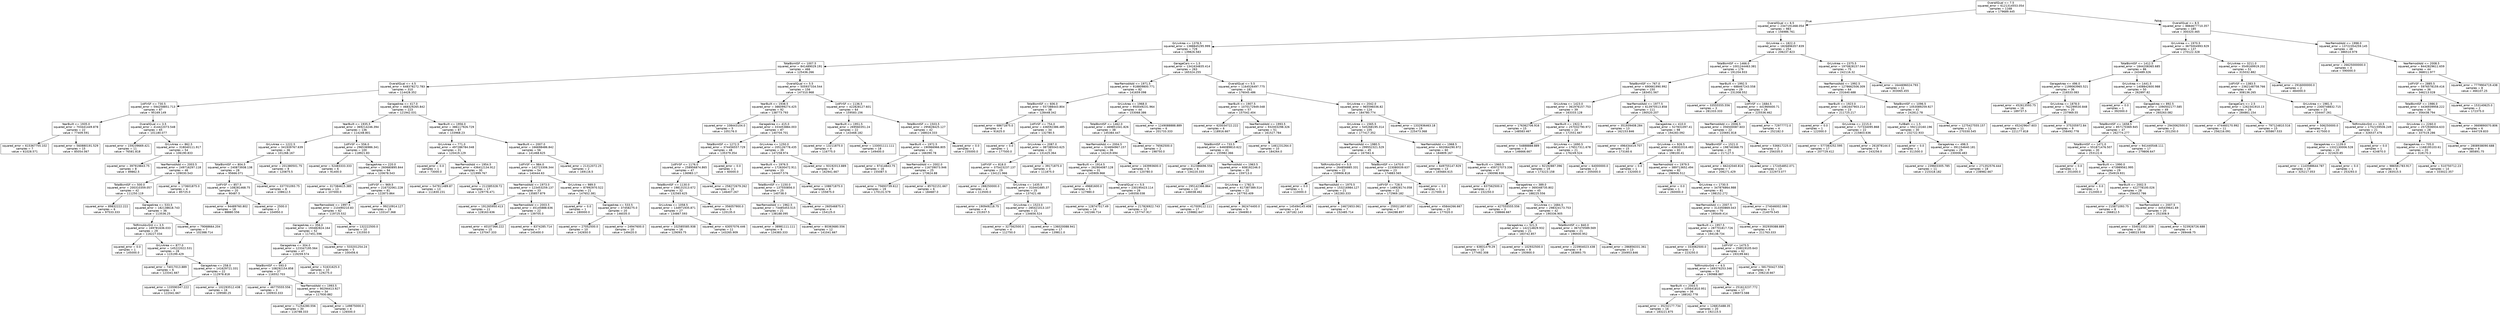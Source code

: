 digraph Tree {
node [shape=box, fontname="helvetica"] ;
edge [fontname="helvetica"] ;
0 [label="OverallQual <= 7.5\nsquared_error = 6121314553.054\nsamples = 1168\nvalue = 179689.445"] ;
1 [label="OverallQual <= 6.5\nsquared_error = 2347191468.054\nsamples = 983\nvalue = 156986.761"] ;
0 -> 1 [labeldistance=2.5, labelangle=45, headlabel="True"] ;
2 [label="GrLivArea <= 1378.5\nsquared_error = 1388845295.999\nsamples = 729\nvalue = 139826.583"] ;
1 -> 2 ;
3 [label="TotalBsmtSF <= 1007.5\nsquared_error = 841489029.191\nsamples = 466\nvalue = 125436.266"] ;
2 -> 3 ;
4 [label="OverallQual <= 4.5\nsquared_error = 648378272.783\nsamples = 310\nvalue = 114428.352"] ;
3 -> 4 ;
5 [label="1stFlrSF <= 730.5\nsquared_error = 594258851.713\nsamples = 87\nvalue = 95169.149"] ;
4 -> 5 ;
6 [label="YearBuilt <= 1935.0\nsquared_error = 703441449.878\nsamples = 22\nvalue = 77409.591"] ;
5 -> 6 ;
7 [label="squared_error = 615367755.102\nsamples = 7\nvalue = 61028.571"] ;
6 -> 7 ;
8 [label="squared_error = 560880191.529\nsamples = 15\nvalue = 85054.067"] ;
6 -> 8 ;
9 [label="OverallQual <= 3.5\nsquared_error = 414422073.548\nsamples = 65\nvalue = 101180.077"] ;
5 -> 9 ;
10 [label="squared_error = 159239669.421\nsamples = 11\nvalue = 76581.818"] ;
9 -> 10 ;
11 [label="GrLivArea <= 862.5\nsquared_error = 318040111.917\nsamples = 54\nvalue = 106190.833"] ;
9 -> 11 ;
12 [label="squared_error = 397919843.75\nsamples = 8\nvalue = 89862.5"] ;
11 -> 12 ;
13 [label="YearRemodAdd <= 2003.5\nsquared_error = 249716297.118\nsamples = 46\nvalue = 109030.543"] ;
11 -> 13 ;
14 [label="TotalBsmtSF <= 500.0\nsquared_error = 200310359.057\nsamples = 42\nvalue = 111250.119"] ;
13 -> 14 ;
15 [label="squared_error = 89832222.222\nsamples = 6\nvalue = 97533.333"] ;
14 -> 15 ;
16 [label="GarageArea <= 533.5\nsquared_error = 182138618.743\nsamples = 36\nvalue = 113536.25"] ;
14 -> 16 ;
17 [label="TotRmsAbvGrd <= 3.5\nsquared_error = 169781636.033\nsamples = 29\nvalue = 116227.034"] ;
16 -> 17 ;
18 [label="squared_error = 0.0\nsamples = 1\nvalue = 145000.0"] ;
17 -> 18 ;
19 [label="GrLivArea <= 877.0\nsquared_error = 145222022.531\nsamples = 28\nvalue = 115199.429"] ;
17 -> 19 ;
20 [label="squared_error = 74017013.889\nsamples = 6\nvalue = 123341.667"] ;
19 -> 20 ;
21 [label="GarageArea <= 258.0\nsquared_error = 141629721.331\nsamples = 22\nvalue = 112978.818"] ;
19 -> 21 ;
22 [label="squared_error = 133590347.222\nsamples = 6\nvalue = 122041.667"] ;
21 -> 22 ;
23 [label="squared_error = 102293512.438\nsamples = 16\nvalue = 109580.25"] ;
21 -> 23 ;
24 [label="squared_error = 79068664.204\nsamples = 7\nvalue = 102388.714"] ;
16 -> 24 ;
25 [label="squared_error = 173601875.0\nsamples = 4\nvalue = 85725.0"] ;
13 -> 25 ;
26 [label="GarageArea <= 417.0\nsquared_error = 468329265.842\nsamples = 223\nvalue = 121942.031"] ;
4 -> 26 ;
27 [label="YearBuilt <= 1935.5\nsquared_error = 369214246.394\nsamples = 136\nvalue = 114248.801"] ;
26 -> 27 ;
28 [label="GrLivArea <= 1222.5\nsquared_error = 341939767.639\nsamples = 36\nvalue = 101268.167"] ;
27 -> 28 ;
29 [label="TotalBsmtSF <= 804.5\nsquared_error = 240873938.138\nsamples = 28\nvalue = 95666.071"] ;
28 -> 29 ;
30 [label="1stFlrSF <= 857.5\nsquared_error = 108281468.75\nsamples = 20\nvalue = 90487.5"] ;
29 -> 30 ;
31 [label="squared_error = 94489760.802\nsamples = 18\nvalue = 88880.556"] ;
30 -> 31 ;
32 [label="squared_error = 2500.0\nsamples = 2\nvalue = 104950.0"] ;
30 -> 32 ;
33 [label="squared_error = 337701093.75\nsamples = 8\nvalue = 108612.5"] ;
29 -> 33 ;
34 [label="squared_error = 201380501.75\nsamples = 8\nvalue = 120875.5"] ;
28 -> 34 ;
35 [label="1stFlrSF <= 556.0\nsquared_error = 296536986.341\nsamples = 100\nvalue = 118921.83"] ;
27 -> 35 ;
36 [label="squared_error = 52483333.333\nsamples = 6\nvalue = 91400.0"] ;
35 -> 36 ;
37 [label="GarageArea <= 220.0\nsquared_error = 260680895.844\nsamples = 94\nvalue = 120678.543"] ;
35 -> 37 ;
38 [label="squared_error = 317384615.385\nsamples = 13\nvalue = 107000.0"] ;
37 -> 38 ;
39 [label="1stFlrSF <= 969.5\nsquared_error = 216732061.228\nsamples = 81\nvalue = 122873.864"] ;
37 -> 39 ;
40 [label="YearRemodAdd <= 1997.5\nsquared_error = 210490210.83\nsamples = 62\nvalue = 119725.532"] ;
39 -> 40 ;
41 [label="GarageArea <= 356.0\nsquared_error = 193482824.164\nsamples = 52\nvalue = 117451.596"] ;
40 -> 41 ;
42 [label="GarageArea <= 304.0\nsquared_error = 123347195.564\nsamples = 47\nvalue = 119259.574"] ;
41 -> 42 ;
43 [label="TotalBsmtSF <= 593.0\nsquared_error = 108292154.858\nsamples = 37\nvalue = 116552.703"] ;
42 -> 43 ;
44 [label="squared_error = 46775555.556\nsamples = 3\nvalue = 100933.333"] ;
43 -> 44 ;
45 [label="YearRemodAdd <= 1993.5\nsquared_error = 90294413.927\nsamples = 34\nvalue = 117930.882"] ;
43 -> 45 ;
46 [label="squared_error = 71254280.556\nsamples = 30\nvalue = 116788.333"] ;
45 -> 46 ;
47 [label="squared_error = 149875000.0\nsamples = 4\nvalue = 126500.0"] ;
45 -> 47 ;
48 [label="squared_error = 51631625.0\nsamples = 10\nvalue = 129275.0"] ;
42 -> 48 ;
49 [label="squared_error = 533201254.24\nsamples = 5\nvalue = 100456.6"] ;
41 -> 49 ;
50 [label="squared_error = 132222500.0\nsamples = 10\nvalue = 131550.0"] ;
40 -> 50 ;
51 [label="squared_error = 99210914.127\nsamples = 19\nvalue = 133147.368"] ;
39 -> 51 ;
52 [label="YearBuilt <= 1956.0\nsquared_error = 386117926.729\nsamples = 87\nvalue = 133968.23"] ;
26 -> 52 ;
53 [label="GrLivArea <= 771.0\nsquared_error = 497286784.048\nsamples = 31\nvalue = 120419.129"] ;
52 -> 53 ;
54 [label="squared_error = 0.0\nsamples = 1\nvalue = 73000.0"] ;
53 -> 54 ;
55 [label="YearRemodAdd <= 1954.5\nsquared_error = 436412134.912\nsamples = 30\nvalue = 121999.767"] ;
53 -> 55 ;
56 [label="squared_error = 547911489.87\nsamples = 13\nvalue = 111830.231"] ;
55 -> 56 ;
57 [label="squared_error = 211585328.72\nsamples = 17\nvalue = 129776.471"] ;
55 -> 57 ;
58 [label="YearBuilt <= 2007.0\nsquared_error = 166698486.842\nsamples = 56\nvalue = 141468.625"] ;
52 -> 58 ;
59 [label="1stFlrSF <= 984.0\nsquared_error = 142723306.344\nsamples = 54\nvalue = 140444.63"] ;
58 -> 59 ;
60 [label="YearRemodAdd <= 1973.0\nsquared_error = 123453259.137\nsamples = 33\nvalue = 135857.879"] ;
59 -> 60 ;
61 [label="squared_error = 191265950.413\nsamples = 11\nvalue = 128163.636"] ;
60 -> 61 ;
62 [label="YearRemodAdd <= 2003.5\nsquared_error = 45145888.636\nsamples = 22\nvalue = 139705.0"] ;
60 -> 62 ;
63 [label="squared_error = 40107366.222\nsamples = 15\nvalue = 137047.333"] ;
62 -> 63 ;
64 [label="squared_error = 8374285.714\nsamples = 7\nvalue = 145400.0"] ;
62 -> 64 ;
65 [label="GrLivArea <= 989.0\nsquared_error = 87992970.522\nsamples = 21\nvalue = 147652.381"] ;
59 -> 65 ;
66 [label="squared_error = 0.0\nsamples = 1\nvalue = 180000.0"] ;
65 -> 66 ;
67 [label="GarageArea <= 533.5\nsquared_error = 37458275.0\nsamples = 20\nvalue = 146035.0"] ;
65 -> 67 ;
68 [label="squared_error = 27052500.0\nsamples = 10\nvalue = 142650.0"] ;
67 -> 68 ;
69 [label="squared_error = 24947600.0\nsamples = 10\nvalue = 149420.0"] ;
67 -> 69 ;
70 [label="squared_error = 21312072.25\nsamples = 2\nvalue = 169116.5"] ;
58 -> 70 ;
71 [label="OverallQual <= 5.5\nsquared_error = 505937334.544\nsamples = 156\nvalue = 147310.968"] ;
3 -> 71 ;
72 [label="YearBuilt <= 1938.5\nsquared_error = 386099274.425\nsamples = 92\nvalue = 138773.793"] ;
71 -> 72 ;
73 [label="squared_error = 108443104.0\nsamples = 5\nvalue = 105176.0"] ;
72 -> 73 ;
74 [label="GarageArea <= 415.0\nsquared_error = 333453884.003\nsamples = 87\nvalue = 140704.701"] ;
72 -> 74 ;
75 [label="TotalBsmtSF <= 1272.5\nsquared_error = 374456557.729\nsamples = 48\nvalue = 135379.354"] ;
74 -> 75 ;
76 [label="1stFlrSF <= 1176.0\nsquared_error = 258956874.865\nsamples = 47\nvalue = 136983.17"] ;
75 -> 76 ;
77 [label="TotalBsmtSF <= 1130.0\nsquared_error = 198131513.672\nsamples = 32\nvalue = 132565.625"] ;
76 -> 77 ;
78 [label="GrLivArea <= 1058.5\nsquared_error = 134971935.871\nsamples = 27\nvalue = 134867.593"] ;
77 -> 78 ;
79 [label="squared_error = 102585585.938\nsamples = 16\nvalue = 129093.75"] ;
78 -> 79 ;
80 [label="squared_error = 63057076.446\nsamples = 11\nvalue = 143265.909"] ;
78 -> 80 ;
81 [label="squared_error = 356057900.0\nsamples = 5\nvalue = 120135.0"] ;
77 -> 81 ;
82 [label="squared_error = 258272679.262\nsamples = 15\nvalue = 146407.267"] ;
76 -> 82 ;
83 [label="squared_error = 0.0\nsamples = 1\nvalue = 60000.0"] ;
75 -> 83 ;
84 [label="GrLivArea <= 1250.0\nsquared_error = 205126778.435\nsamples = 39\nvalue = 147258.974"] ;
74 -> 84 ;
85 [label="YearBuilt <= 1976.5\nsquared_error = 172630472.911\nsamples = 33\nvalue = 144407.576"] ;
84 -> 85 ;
86 [label="TotalBsmtSF <= 1150.0\nsquared_error = 137550856.0\nsamples = 25\nvalue = 140738.0"] ;
85 -> 86 ;
87 [label="YearRemodAdd <= 1962.5\nsquared_error = 73485453.515\nsamples = 21\nvalue = 138188.095"] ;
86 -> 87 ;
88 [label="squared_error = 38981111.111\nsamples = 9\nvalue = 134383.333"] ;
87 -> 88 ;
89 [label="squared_error = 80363680.556\nsamples = 12\nvalue = 141041.667"] ;
87 -> 89 ;
90 [label="squared_error = 260546875.0\nsamples = 4\nvalue = 154125.0"] ;
86 -> 90 ;
91 [label="squared_error = 108671875.0\nsamples = 8\nvalue = 155875.0"] ;
85 -> 91 ;
92 [label="squared_error = 93192013.889\nsamples = 6\nvalue = 162941.667"] ;
84 -> 92 ;
93 [label="1stFlrSF <= 1136.5\nsquared_error = 422828127.601\nsamples = 64\nvalue = 159583.156"] ;
71 -> 93 ;
94 [label="YearBuilt <= 1951.5\nsquared_error = 269560351.24\nsamples = 22\nvalue = 143468.182"] ;
93 -> 94 ;
95 [label="squared_error = 13211875.0\nsamples = 4\nvalue = 116775.0"] ;
94 -> 95 ;
96 [label="squared_error = 133001111.111\nsamples = 18\nvalue = 149400.0"] ;
94 -> 96 ;
97 [label="TotalBsmtSF <= 1503.5\nsquared_error = 295828425.127\nsamples = 42\nvalue = 168024.333"] ;
93 -> 97 ;
98 [label="YearBuilt <= 1972.5\nsquared_error = 190966966.805\nsamples = 41\nvalue = 166390.78"] ;
97 -> 98 ;
99 [label="squared_error = 97414843.75\nsamples = 16\nvalue = 155087.5"] ;
98 -> 99 ;
100 [label="YearRemodAdd <= 2002.0\nsquared_error = 116739073.946\nsamples = 25\nvalue = 173624.88"] ;
98 -> 100 ;
101 [label="squared_error = 75693739.612\nsamples = 19\nvalue = 170131.579"] ;
100 -> 101 ;
102 [label="squared_error = 85702151.667\nsamples = 6\nvalue = 184687.0"] ;
100 -> 102 ;
103 [label="squared_error = 0.0\nsamples = 1\nvalue = 235000.0"] ;
97 -> 103 ;
104 [label="GarageCars <= 1.5\nsquared_error = 1341634835.414\nsamples = 263\nvalue = 165324.255"] ;
2 -> 104 ;
105 [label="YearRemodAdd <= 1971.5\nsquared_error = 918809800.771\nsamples = 82\nvalue = 141659.098"] ;
104 -> 105 ;
106 [label="TotalBsmtSF <= 606.0\nsquared_error = 557388443.804\nsamples = 38\nvalue = 128448.342"] ;
105 -> 106 ;
107 [label="squared_error = 68671875.0\nsamples = 4\nvalue = 91625.0"] ;
106 -> 107 ;
108 [label="1stFlrSF <= 754.0\nsquared_error = 436592386.485\nsamples = 34\nvalue = 132780.5"] ;
106 -> 108 ;
109 [label="squared_error = 0.0\nsamples = 1\nvalue = 177500.0"] ;
108 -> 109 ;
110 [label="GrLivArea <= 2087.0\nsquared_error = 387385043.625\nsamples = 33\nvalue = 131425.364"] ;
108 -> 110 ;
111 [label="1stFlrSF <= 818.0\nsquared_error = 375423237.137\nsamples = 29\nvalue = 134121.966"] ;
110 -> 111 ;
112 [label="squared_error = 288250000.0\nsamples = 4\nvalue = 113500.0"] ;
111 -> 112 ;
113 [label="GrLivArea <= 1435.5\nsquared_error = 310441685.37\nsamples = 25\nvalue = 137421.48"] ;
111 -> 113 ;
114 [label="squared_error = 190949218.75\nsamples = 4\nvalue = 151937.5"] ;
113 -> 114 ;
115 [label="GrLivArea <= 1523.0\nsquared_error = 285421013.107\nsamples = 21\nvalue = 134656.524"] ;
113 -> 115 ;
116 [label="squared_error = 327562500.0\nsamples = 4\nvalue = 112750.0"] ;
115 -> 116 ;
117 [label="squared_error = 136020088.941\nsamples = 17\nvalue = 139811.0"] ;
115 -> 117 ;
118 [label="squared_error = 39171875.0\nsamples = 4\nvalue = 111875.0"] ;
110 -> 118 ;
119 [label="GrLivArea <= 1968.0\nsquared_error = 950049231.964\nsamples = 44\nvalue = 153068.386"] ;
105 -> 119 ;
120 [label="TotalBsmtSF <= 1462.0\nsquared_error = 469851041.826\nsamples = 38\nvalue = 145384.447"] ;
119 -> 120 ;
121 [label="YearRemodAdd <= 2004.5\nsquared_error = 324694967.157\nsamples = 36\nvalue = 142419.694"] ;
120 -> 121 ;
122 [label="YearBuilt <= 1914.5\nsquared_error = 262904087.128\nsamples = 31\nvalue = 145909.968"] ;
121 -> 122 ;
123 [label="squared_error = 49681600.0\nsamples = 5\nvalue = 127980.0"] ;
122 -> 123 ;
124 [label="OverallQual <= 5.5\nsquared_error = 230195423.114\nsamples = 26\nvalue = 149358.038"] ;
122 -> 124 ;
125 [label="squared_error = 128747517.49\nsamples = 14\nvalue = 142166.714"] ;
124 -> 125 ;
126 [label="squared_error = 217826922.743\nsamples = 12\nvalue = 157747.917"] ;
124 -> 126 ;
127 [label="squared_error = 163993600.0\nsamples = 5\nvalue = 120780.0"] ;
121 -> 127 ;
128 [label="squared_error = 76562500.0\nsamples = 2\nvalue = 198750.0"] ;
120 -> 128 ;
129 [label="squared_error = 1249088888.889\nsamples = 6\nvalue = 201733.333"] ;
119 -> 129 ;
130 [label="OverallQual <= 5.5\nsquared_error = 1164526497.775\nsamples = 181\nvalue = 176045.486"] ;
104 -> 130 ;
131 [label="YearBuilt <= 1907.5\nsquared_error = 1070172949.048\nsamples = 57\nvalue = 157042.404"] ;
130 -> 131 ;
132 [label="squared_error = 620034722.222\nsamples = 6\nvalue = 118916.667"] ;
131 -> 132 ;
133 [label="YearRemodAdd <= 1993.5\nsquared_error = 932003298.326\nsamples = 51\nvalue = 161527.784"] ;
131 -> 133 ;
134 [label="TotalBsmtSF <= 733.5\nsquared_error = 646089810.622\nsamples = 41\nvalue = 155982.366"] ;
133 -> 134 ;
135 [label="squared_error = 312386696.556\nsamples = 6\nvalue = 134220.333"] ;
134 -> 135 ;
136 [label="YearRemodAdd <= 1963.5\nsquared_error = 608192246.0\nsamples = 35\nvalue = 159713.0"] ;
134 -> 136 ;
137 [label="squared_error = 295142366.864\nsamples = 13\nvalue = 146038.462"] ;
136 -> 137 ;
138 [label="GrLivArea <= 1782.5\nsquared_error = 617387389.514\nsamples = 22\nvalue = 167793.409"] ;
136 -> 138 ;
139 [label="squared_error = 417009112.111\nsamples = 17\nvalue = 159882.647"] ;
138 -> 139 ;
140 [label="squared_error = 362474400.0\nsamples = 5\nvalue = 194690.0"] ;
138 -> 140 ;
141 [label="squared_error = 1461231264.0\nsamples = 10\nvalue = 184264.0"] ;
133 -> 141 ;
142 [label="GrLivArea <= 2042.0\nsquared_error = 965596036.82\nsamples = 124\nvalue = 184780.774"] ;
130 -> 142 ;
143 [label="GrLivArea <= 1565.5\nsquared_error = 545268195.314\nsamples = 105\nvalue = 177417.352"] ;
142 -> 143 ;
144 [label="YearRemodAdd <= 1980.5\nsquared_error = 299552321.529\nsamples = 45\nvalue = 167561.6"] ;
143 -> 144 ;
145 [label="TotRmsAbvGrd <= 5.5\nsquared_error = 264856885.331\nsamples = 22\nvalue = 159906.818"] ;
144 -> 145 ;
146 [label="squared_error = 0.0\nsamples = 1\nvalue = 110000.0"] ;
145 -> 146 ;
147 [label="YearRemodAdd <= 1975.5\nsquared_error = 153216984.127\nsamples = 21\nvalue = 162283.333"] ;
145 -> 147 ;
148 [label="squared_error = 145494145.408\nsamples = 14\nvalue = 167182.143"] ;
147 -> 148 ;
149 [label="squared_error = 24672653.061\nsamples = 7\nvalue = 152485.714"] ;
147 -> 149 ;
150 [label="TotalBsmtSF <= 1470.0\nsquared_error = 223080039.637\nsamples = 23\nvalue = 174883.565"] ;
144 -> 150 ;
151 [label="1stFlrSF <= 728.5\nsquared_error = 148928174.058\nsamples = 22\nvalue = 172969.182"] ;
150 -> 151 ;
152 [label="squared_error = 259311807.837\nsamples = 7\nvalue = 164288.857"] ;
151 -> 152 ;
153 [label="squared_error = 45844266.667\nsamples = 15\nvalue = 177020.0"] ;
151 -> 153 ;
154 [label="squared_error = 0.0\nsamples = 1\nvalue = 217000.0"] ;
150 -> 154 ;
155 [label="YearRemodAdd <= 1968.5\nsquared_error = 602064290.972\nsamples = 60\nvalue = 184809.167"] ;
143 -> 155 ;
156 [label="squared_error = 649755147.929\nsamples = 13\nvalue = 165684.615"] ;
155 -> 156 ;
157 [label="YearBuilt <= 1960.5\nsquared_error = 459727073.336\nsamples = 47\nvalue = 190098.936"] ;
155 -> 157 ;
158 [label="squared_error = 637562500.0\nsamples = 2\nvalue = 232250.0"] ;
157 -> 158 ;
159 [label="GarageArea <= 389.0\nsquared_error = 369348735.802\nsamples = 45\nvalue = 188225.556"] ;
157 -> 159 ;
160 [label="squared_error = 427555555.556\nsamples = 3\nvalue = 158666.667"] ;
159 -> 160 ;
161 [label="GrLivArea <= 1684.5\nsquared_error = 298324173.753\nsamples = 42\nvalue = 190336.905"] ;
159 -> 161 ;
162 [label="GarageArea <= 521.5\nsquared_error = 142214829.932\nsamples = 21\nvalue = 183742.857"] ;
161 -> 162 ;
163 [label="squared_error = 63831479.29\nsamples = 13\nvalue = 177492.308"] ;
162 -> 163 ;
164 [label="squared_error = 102932500.0\nsamples = 8\nvalue = 193900.0"] ;
162 -> 164 ;
165 [label="TotalBsmtSF <= 840.0\nsquared_error = 367470589.569\nsamples = 21\nvalue = 196930.952"] ;
161 -> 165 ;
166 [label="squared_error = 223904023.438\nsamples = 8\nvalue = 183893.75"] ;
165 -> 166 ;
167 [label="squared_error = 286856331.361\nsamples = 13\nvalue = 204953.846"] ;
165 -> 167 ;
168 [label="squared_error = 1332936463.18\nsamples = 19\nvalue = 225473.368"] ;
142 -> 168 ;
169 [label="GrLivArea <= 1822.0\nsquared_error = 1826896357.839\nsamples = 254\nvalue = 206237.823"] ;
1 -> 169 ;
170 [label="TotalBsmtSF <= 1466.0\nsquared_error = 1001244463.381\nsamples = 179\nvalue = 191204.933"] ;
169 -> 170 ;
171 [label="TotalBsmtSF <= 767.0\nsquared_error = 690661990.992\nsamples = 150\nvalue = 183451.567"] ;
170 -> 171 ;
172 [label="GrLivArea <= 1423.0\nsquared_error = 361976157.753\nsamples = 39\nvalue = 163333.128"] ;
171 -> 172 ;
173 [label="squared_error = 176362706.916\nsamples = 15\nvalue = 148583.467"] ;
172 -> 173 ;
174 [label="YearBuilt <= 1922.5\nsquared_error = 257032790.972\nsamples = 24\nvalue = 172551.667"] ;
172 -> 174 ;
175 [label="squared_error = 54888888.889\nsamples = 3\nvalue = 146666.667"] ;
174 -> 175 ;
176 [label="GrLivArea <= 1690.5\nsquared_error = 176517311.678\nsamples = 21\nvalue = 176249.524"] ;
174 -> 176 ;
177 [label="squared_error = 92192887.396\nsamples = 19\nvalue = 173223.158"] ;
176 -> 177 ;
178 [label="squared_error = 64000000.0\nsamples = 2\nvalue = 205000.0"] ;
176 -> 178 ;
179 [label="YearRemodAdd <= 1977.5\nsquared_error = 613970513.858\nsamples = 111\nvalue = 190520.207"] ;
171 -> 179 ;
180 [label="squared_error = 351939408.284\nsamples = 13\nvalue = 162153.846"] ;
179 -> 180 ;
181 [label="GarageArea <= 410.0\nsquared_error = 527831097.41\nsamples = 98\nvalue = 194283.092"] ;
179 -> 181 ;
182 [label="squared_error = 496434419.707\nsamples = 15\nvalue = 173160.6"] ;
181 -> 182 ;
183 [label="GrLivArea <= 926.5\nsquared_error = 438302016.483\nsamples = 83\nvalue = 198100.41"] ;
181 -> 183 ;
184 [label="squared_error = 0.0\nsamples = 1\nvalue = 132000.0"] ;
183 -> 184 ;
185 [label="YearRemodAdd <= 1979.5\nsquared_error = 389713652.494\nsamples = 82\nvalue = 198906.512"] ;
183 -> 185 ;
186 [label="squared_error = 0.0\nsamples = 1\nvalue = 260000.0"] ;
185 -> 186 ;
187 [label="GrLivArea <= 1730.5\nsquared_error = 347876864.988\nsamples = 81\nvalue = 198152.272"] ;
185 -> 187 ;
188 [label="YearRemodAdd <= 2007.5\nsquared_error = 313350869.043\nsamples = 70\nvalue = 195649.414"] ;
187 -> 188 ;
189 [label="YearBuilt <= 1957.5\nsquared_error = 287701817.726\nsamples = 64\nvalue = 194138.734"] ;
188 -> 189 ;
190 [label="squared_error = 333062500.0\nsamples = 2\nvalue = 223250.0"] ;
189 -> 190 ;
191 [label="1stFlrSF <= 1475.5\nsquared_error = 258019105.643\nsamples = 62\nvalue = 193199.661"] ;
189 -> 191 ;
192 [label="TotRmsAbvGrd <= 6.5\nsquared_error = 169376253.346\nsamples = 53\nvalue = 190988.887"] ;
191 -> 192 ;
193 [label="YearBuilt <= 2003.5\nsquared_error = 105641810.951\nsamples = 36\nvalue = 188162.778"] ;
192 -> 193 ;
194 [label="squared_error = 35232177.734\nsamples = 16\nvalue = 183221.875"] ;
193 -> 194 ;
195 [label="squared_error = 126815488.35\nsamples = 20\nvalue = 192115.5"] ;
193 -> 195 ;
196 [label="squared_error = 251613237.772\nsamples = 17\nvalue = 196973.588"] ;
192 -> 196 ;
197 [label="squared_error = 581750427.556\nsamples = 9\nvalue = 206218.667"] ;
191 -> 197 ;
198 [label="squared_error = 302939388.889\nsamples = 6\nvalue = 211763.333"] ;
188 -> 198 ;
199 [label="squared_error = 274046002.066\nsamples = 11\nvalue = 214079.545"] ;
187 -> 199 ;
200 [label="YearBuilt <= 1992.5\nsquared_error = 688467243.558\nsamples = 29\nvalue = 231308.552"] ;
170 -> 200 ;
201 [label="squared_error = 33555555.556\nsamples = 3\nvalue = 281333.333"] ;
200 -> 201 ;
202 [label="1stFlrSF <= 1684.5\nsquared_error = 441969400.71\nsamples = 26\nvalue = 225536.462"] ;
200 -> 202 ;
203 [label="YearRemodAdd <= 2006.5\nsquared_error = 356500087.603\nsamples = 22\nvalue = 220691.818"] ;
202 -> 203 ;
204 [label="TotalBsmtSF <= 1521.0\nsquared_error = 198740368.75\nsamples = 20\nvalue = 217127.5"] ;
203 -> 204 ;
205 [label="squared_error = 66242040.816\nsamples = 7\nvalue = 206271.429"] ;
204 -> 205 ;
206 [label="squared_error = 172454852.071\nsamples = 13\nvalue = 222973.077"] ;
204 -> 206 ;
207 [label="squared_error = 536617225.0\nsamples = 2\nvalue = 256335.0"] ;
203 -> 207 ;
208 [label="squared_error = 72977772.0\nsamples = 4\nvalue = 252182.0"] ;
202 -> 208 ;
209 [label="GrLivArea <= 2375.5\nsquared_error = 1970828157.044\nsamples = 75\nvalue = 242116.32"] ;
169 -> 209 ;
210 [label="YearRemodAdd <= 1992.5\nsquared_error = 1278662506.309\nsamples = 64\nvalue = 231640.688"] ;
209 -> 210 ;
211 [label="YearBuilt <= 1923.0\nsquared_error = 1061647903.214\nsamples = 23\nvalue = 211725.217"] ;
210 -> 211 ;
212 [label="squared_error = 0.0\nsamples = 1\nvalue = 122000.0"] ;
211 -> 212 ;
213 [label="GrLivArea <= 2215.0\nsquared_error = 727334095.868\nsamples = 22\nvalue = 215803.636"] ;
211 -> 213 ;
214 [label="squared_error = 577383252.595\nsamples = 17\nvalue = 207729.412"] ;
213 -> 214 ;
215 [label="squared_error = 261878144.0\nsamples = 5\nvalue = 243256.0"] ;
213 -> 215 ;
216 [label="TotalBsmtSF <= 1096.5\nsquared_error = 1053089259.927\nsamples = 41\nvalue = 242812.78"] ;
210 -> 216 ;
217 [label="FullBath <= 1.5\nsquared_error = 592110160.196\nsamples = 30\nvalue = 232722.933"] ;
216 -> 217 ;
218 [label="squared_error = 0.0\nsamples = 1\nvalue = 311500.0"] ;
217 -> 218 ;
219 [label="GarageArea <= 498.5\nsquared_error = 391154640.181\nsamples = 29\nvalue = 230006.483"] ;
217 -> 219 ;
220 [label="squared_error = 239603305.785\nsamples = 11\nvalue = 215318.182"] ;
219 -> 220 ;
221 [label="squared_error = 271352576.444\nsamples = 18\nvalue = 238982.667"] ;
219 -> 221 ;
222 [label="squared_error = 1275427555.157\nsamples = 11\nvalue = 270330.545"] ;
216 -> 222 ;
223 [label="squared_error = 1644696024.793\nsamples = 11\nvalue = 303065.455"] ;
209 -> 223 ;
224 [label="OverallQual <= 8.5\nsquared_error = 8884677710.357\nsamples = 185\nvalue = 300320.465"] ;
0 -> 224 [labeldistance=2.5, labelangle=-45, headlabel="False"] ;
225 [label="GrLivArea <= 1970.5\nsquared_error = 3675004993.929\nsamples = 137\nvalue = 270122.328"] ;
224 -> 225 ;
226 [label="TotalBsmtSF <= 1412.5\nsquared_error = 1844208365.685\nsamples = 86\nvalue = 243489.326"] ;
225 -> 226 ;
227 [label="GarageArea <= 496.0\nsquared_error = 1199063965.521\nsamples = 36\nvalue = 216533.083"] ;
226 -> 227 ;
228 [label="squared_error = 452613593.75\nsamples = 16\nvalue = 189737.5"] ;
227 -> 228 ;
229 [label="GrLivArea <= 1878.0\nsquared_error = 762299530.848\nsamples = 20\nvalue = 237969.55"] ;
227 -> 229 ;
230 [label="squared_error = 452429647.603\nsamples = 11\nvalue = 221177.818"] ;
229 -> 230 ;
231 [label="squared_error = 375205972.84\nsamples = 9\nvalue = 258492.778"] ;
229 -> 231 ;
232 [label="GrLivArea <= 1441.5\nsquared_error = 1408842600.988\nsamples = 50\nvalue = 262897.82"] ;
226 -> 232 ;
233 [label="squared_error = 0.0\nsamples = 1\nvalue = 392000.0"] ;
232 -> 233 ;
234 [label="GarageArea <= 892.5\nsquared_error = 1090502177.585\nsamples = 49\nvalue = 260263.082"] ;
232 -> 234 ;
235 [label="TotalBsmtSF <= 1658.5\nsquared_error = 857170369.945\nsamples = 47\nvalue = 262774.277"] ;
234 -> 235 ;
236 [label="TotalBsmtSF <= 1471.0\nsquared_error = 551871476.507\nsamples = 30\nvalue = 253122.6"] ;
235 -> 236 ;
237 [label="squared_error = 0.0\nsamples = 1\nvalue = 201000.0"] ;
236 -> 237 ;
238 [label="YearBuilt <= 1990.0\nsquared_error = 473989561.995\nsamples = 29\nvalue = 254919.931"] ;
236 -> 238 ;
239 [label="squared_error = 0.0\nsamples = 1\nvalue = 212000.0"] ;
238 -> 239 ;
240 [label="YearBuilt <= 2002.5\nsquared_error = 422778100.026\nsamples = 28\nvalue = 256452.786"] ;
238 -> 240 ;
241 [label="squared_error = 215871093.75\nsamples = 8\nvalue = 266812.5"] ;
240 -> 241 ;
242 [label="YearRemodAdd <= 2007.5\nsquared_error = 445439641.69\nsamples = 20\nvalue = 252308.9"] ;
240 -> 242 ;
243 [label="squared_error = 334013352.309\nsamples = 16\nvalue = 248023.938"] ;
242 -> 243 ;
244 [label="squared_error = 523926726.688\nsamples = 4\nvalue = 269448.75"] ;
242 -> 244 ;
245 [label="squared_error = 941440548.111\nsamples = 17\nvalue = 279806.647"] ;
235 -> 245 ;
246 [label="squared_error = 2943062500.0\nsamples = 2\nvalue = 201250.0"] ;
234 -> 246 ;
247 [label="GrLivArea <= 3211.0\nsquared_error = 3549169919.202\nsamples = 51\nvalue = 315032.882"] ;
225 -> 247 ;
248 [label="1stFlrSF <= 1383.5\nsquared_error = 2362148758.766\nsamples = 49\nvalue = 308136.265"] ;
247 -> 248 ;
249 [label="GarageCars <= 2.5\nsquared_error = 1262341910.13\nsamples = 26\nvalue = 284861.154"] ;
248 -> 249 ;
250 [label="squared_error = 474460170.992\nsamples = 11\nvalue = 256216.091"] ;
249 -> 250 ;
251 [label="squared_error = 797124810.516\nsamples = 15\nvalue = 305867.533"] ;
249 -> 251 ;
252 [label="GrLivArea <= 1981.5\nsquared_error = 2300748832.715\nsamples = 23\nvalue = 334447.261"] ;
248 -> 252 ;
253 [label="squared_error = 506250000.0\nsamples = 2\nvalue = 417500.0"] ;
252 -> 253 ;
254 [label="TotRmsAbvGrd <= 10.5\nsquared_error = 1752159506.249\nsamples = 21\nvalue = 326537.476"] ;
252 -> 254 ;
255 [label="GarageArea <= 1139.0\nsquared_error = 1332130006.528\nsamples = 20\nvalue = 321620.85"] ;
254 -> 255 ;
256 [label="squared_error = 1143588644.787\nsamples = 19\nvalue = 325217.053"] ;
255 -> 256 ;
257 [label="squared_error = 0.0\nsamples = 1\nvalue = 253293.0"] ;
255 -> 257 ;
258 [label="squared_error = 0.0\nsamples = 1\nvalue = 424870.0"] ;
254 -> 258 ;
259 [label="squared_error = 2916000000.0\nsamples = 2\nvalue = 484000.0"] ;
247 -> 259 ;
260 [label="YearRemodAdd <= 1998.0\nsquared_error = 13722354259.145\nsamples = 48\nvalue = 386510.979"] ;
224 -> 260 ;
261 [label="squared_error = 26625000000.0\nsamples = 4\nvalue = 590000.0"] ;
260 -> 261 ;
262 [label="YearRemodAdd <= 2008.5\nsquared_error = 8442829611.659\nsamples = 44\nvalue = 368011.977"] ;
260 -> 262 ;
263 [label="1stFlrSF <= 2885.5\nsquared_error = 5976578159.416\nsamples = 36\nvalue = 346213.028"] ;
262 -> 263 ;
264 [label="TotalBsmtSF <= 1986.0\nsquared_error = 4436939958.222\nsamples = 34\nvalue = 356438.794"] ;
263 -> 264 ;
265 [label="GrLivArea <= 2260.0\nsquared_error = 2572936934.633\nsamples = 28\nvalue = 337519.286"] ;
264 -> 265 ;
266 [label="GarageArea <= 705.0\nsquared_error = 1168195103.61\nsamples = 20\nvalue = 318170.3"] ;
265 -> 266 ;
267 [label="squared_error = 986581783.917\nsamples = 6\nvalue = 283515.5"] ;
266 -> 267 ;
268 [label="squared_error = 510750712.23\nsamples = 14\nvalue = 333022.357"] ;
266 -> 268 ;
269 [label="squared_error = 2808938090.688\nsamples = 8\nvalue = 385891.75"] ;
265 -> 269 ;
270 [label="squared_error = 3669890070.806\nsamples = 6\nvalue = 444729.833"] ;
264 -> 270 ;
271 [label="squared_error = 153140625.0\nsamples = 2\nvalue = 172375.0"] ;
263 -> 271 ;
272 [label="squared_error = 7779904719.438\nsamples = 8\nvalue = 466107.25"] ;
262 -> 272 ;
}